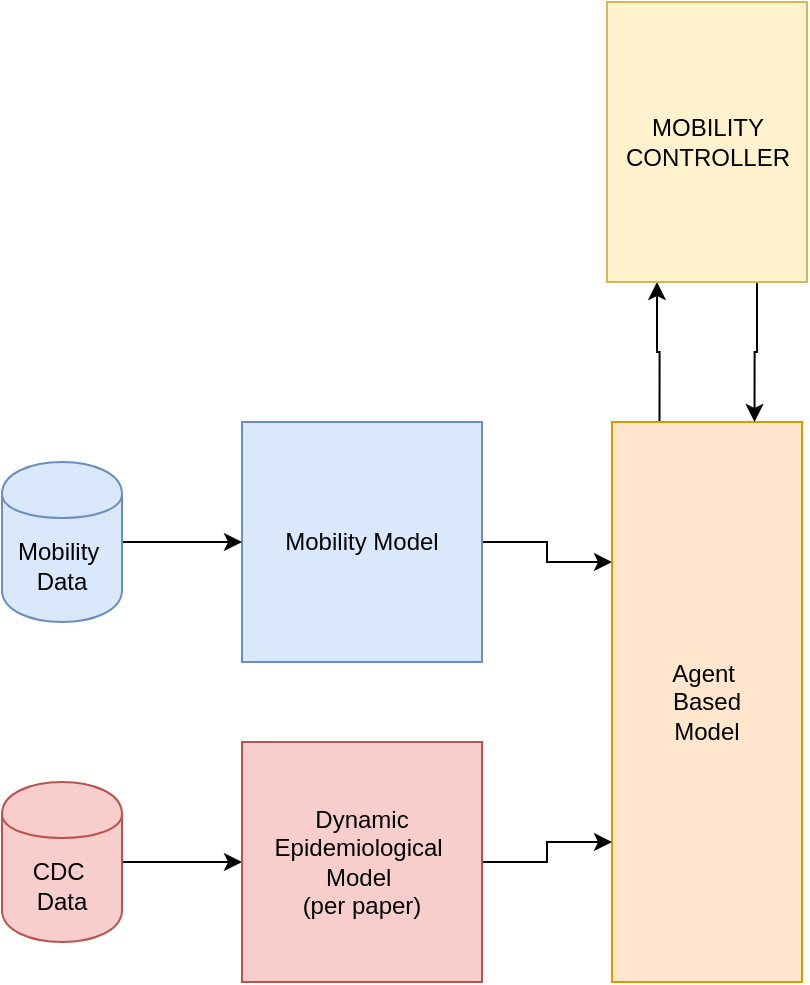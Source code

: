 <mxfile version="13.3.5" type="github">
  <diagram id="jKpAJ13wnrlV4QPyBCpc" name="Page-1">
    <mxGraphModel dx="834" dy="511" grid="1" gridSize="10" guides="1" tooltips="1" connect="1" arrows="1" fold="1" page="1" pageScale="1" pageWidth="850" pageHeight="1100" math="0" shadow="0">
      <root>
        <mxCell id="0" />
        <mxCell id="1" parent="0" />
        <mxCell id="cWH1D8ZTZupAAVUN-6vR-12" style="edgeStyle=orthogonalEdgeStyle;rounded=0;orthogonalLoop=1;jettySize=auto;html=1;entryX=0;entryY=0.25;entryDx=0;entryDy=0;" edge="1" parent="1" source="cWH1D8ZTZupAAVUN-6vR-2" target="cWH1D8ZTZupAAVUN-6vR-5">
          <mxGeometry relative="1" as="geometry" />
        </mxCell>
        <mxCell id="cWH1D8ZTZupAAVUN-6vR-2" value="Mobility Model" style="rounded=0;whiteSpace=wrap;html=1;fillColor=#dae8fc;strokeColor=#6c8ebf;" vertex="1" parent="1">
          <mxGeometry x="160" y="280" width="120" height="120" as="geometry" />
        </mxCell>
        <mxCell id="cWH1D8ZTZupAAVUN-6vR-4" style="edgeStyle=orthogonalEdgeStyle;rounded=0;orthogonalLoop=1;jettySize=auto;html=1;entryX=0;entryY=0.5;entryDx=0;entryDy=0;" edge="1" parent="1" source="cWH1D8ZTZupAAVUN-6vR-3" target="cWH1D8ZTZupAAVUN-6vR-2">
          <mxGeometry relative="1" as="geometry" />
        </mxCell>
        <mxCell id="cWH1D8ZTZupAAVUN-6vR-3" value="Mobility&amp;nbsp;&lt;br&gt;Data" style="shape=cylinder;whiteSpace=wrap;html=1;boundedLbl=1;backgroundOutline=1;fillColor=#dae8fc;strokeColor=#6c8ebf;" vertex="1" parent="1">
          <mxGeometry x="40" y="300" width="60" height="80" as="geometry" />
        </mxCell>
        <mxCell id="cWH1D8ZTZupAAVUN-6vR-15" style="edgeStyle=orthogonalEdgeStyle;rounded=0;orthogonalLoop=1;jettySize=auto;html=1;exitX=0.25;exitY=0;exitDx=0;exitDy=0;entryX=0.25;entryY=1;entryDx=0;entryDy=0;" edge="1" parent="1" source="cWH1D8ZTZupAAVUN-6vR-5" target="cWH1D8ZTZupAAVUN-6vR-14">
          <mxGeometry relative="1" as="geometry" />
        </mxCell>
        <mxCell id="cWH1D8ZTZupAAVUN-6vR-5" value="Agent&amp;nbsp;&lt;br&gt;Based&lt;br&gt;Model" style="rounded=0;whiteSpace=wrap;html=1;fillColor=#ffe6cc;strokeColor=#d79b00;" vertex="1" parent="1">
          <mxGeometry x="345" y="280" width="95" height="280" as="geometry" />
        </mxCell>
        <mxCell id="cWH1D8ZTZupAAVUN-6vR-11" style="edgeStyle=orthogonalEdgeStyle;rounded=0;orthogonalLoop=1;jettySize=auto;html=1;entryX=0;entryY=0.5;entryDx=0;entryDy=0;" edge="1" parent="1" source="cWH1D8ZTZupAAVUN-6vR-9" target="cWH1D8ZTZupAAVUN-6vR-10">
          <mxGeometry relative="1" as="geometry" />
        </mxCell>
        <mxCell id="cWH1D8ZTZupAAVUN-6vR-9" value="CDC&amp;nbsp;&lt;br&gt;Data" style="shape=cylinder;whiteSpace=wrap;html=1;boundedLbl=1;backgroundOutline=1;fillColor=#f8cecc;strokeColor=#b85450;" vertex="1" parent="1">
          <mxGeometry x="40" y="460" width="60" height="80" as="geometry" />
        </mxCell>
        <mxCell id="cWH1D8ZTZupAAVUN-6vR-13" style="edgeStyle=orthogonalEdgeStyle;rounded=0;orthogonalLoop=1;jettySize=auto;html=1;entryX=0;entryY=0.75;entryDx=0;entryDy=0;" edge="1" parent="1" source="cWH1D8ZTZupAAVUN-6vR-10" target="cWH1D8ZTZupAAVUN-6vR-5">
          <mxGeometry relative="1" as="geometry" />
        </mxCell>
        <mxCell id="cWH1D8ZTZupAAVUN-6vR-10" value="Dynamic Epidemiological&amp;nbsp;&lt;br&gt;Model&amp;nbsp;&lt;br&gt;(per paper)" style="rounded=0;whiteSpace=wrap;html=1;fillColor=#f8cecc;strokeColor=#b85450;" vertex="1" parent="1">
          <mxGeometry x="160" y="440" width="120" height="120" as="geometry" />
        </mxCell>
        <mxCell id="cWH1D8ZTZupAAVUN-6vR-16" style="edgeStyle=orthogonalEdgeStyle;rounded=0;orthogonalLoop=1;jettySize=auto;html=1;exitX=0.75;exitY=1;exitDx=0;exitDy=0;entryX=0.75;entryY=0;entryDx=0;entryDy=0;" edge="1" parent="1" source="cWH1D8ZTZupAAVUN-6vR-14" target="cWH1D8ZTZupAAVUN-6vR-5">
          <mxGeometry relative="1" as="geometry" />
        </mxCell>
        <mxCell id="cWH1D8ZTZupAAVUN-6vR-14" value="MOBILITY &lt;br&gt;CONTROLLER" style="rounded=0;whiteSpace=wrap;html=1;fillColor=#fff2cc;strokeColor=#d6b656;" vertex="1" parent="1">
          <mxGeometry x="342.5" y="70" width="100" height="140" as="geometry" />
        </mxCell>
      </root>
    </mxGraphModel>
  </diagram>
</mxfile>
